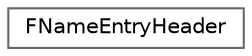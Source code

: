 digraph "Graphical Class Hierarchy"
{
 // INTERACTIVE_SVG=YES
 // LATEX_PDF_SIZE
  bgcolor="transparent";
  edge [fontname=Helvetica,fontsize=10,labelfontname=Helvetica,labelfontsize=10];
  node [fontname=Helvetica,fontsize=10,shape=box,height=0.2,width=0.4];
  rankdir="LR";
  Node0 [id="Node000000",label="FNameEntryHeader",height=0.2,width=0.4,color="grey40", fillcolor="white", style="filled",URL="$d4/d5c/structFNameEntryHeader.html",tooltip="Implementation detail exposed for debug visualizers."];
}
